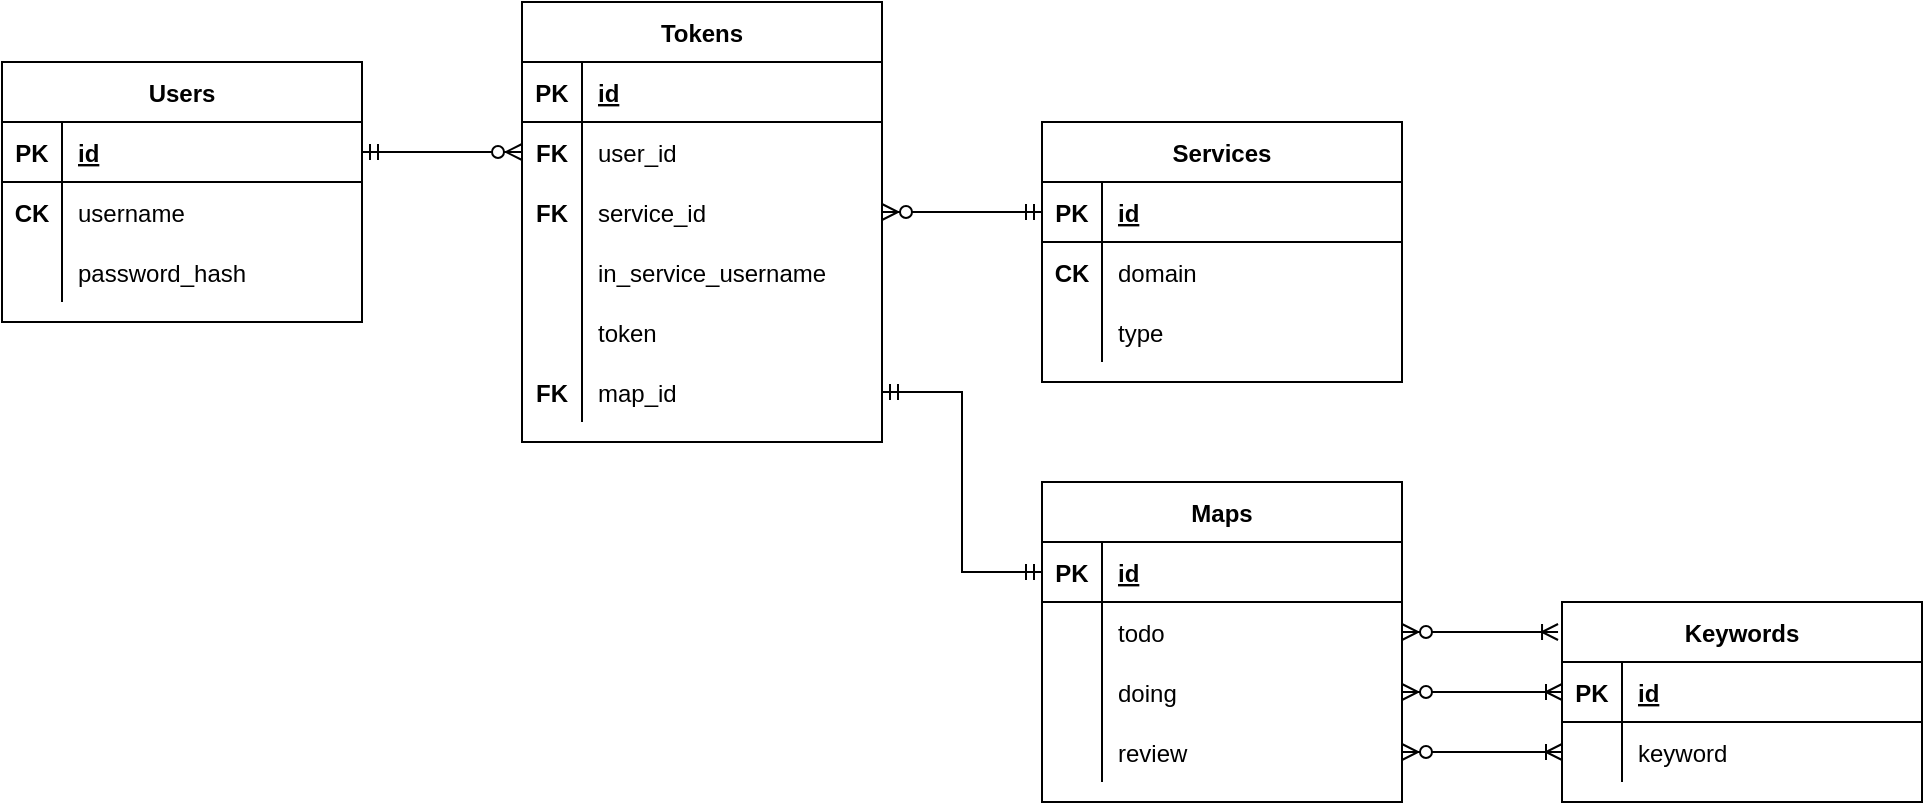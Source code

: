 <mxfile version="14.5.1" type="device"><diagram id="0ERaZ-jkl4cmjZWN52Xw" name="Page-1"><mxGraphModel dx="1422" dy="775" grid="1" gridSize="10" guides="1" tooltips="1" connect="1" arrows="1" fold="1" page="1" pageScale="1" pageWidth="1600" pageHeight="1200" math="0" shadow="0"><root><mxCell id="0"/><mxCell id="1" parent="0"/><mxCell id="nnvCUSOM5rrHZGNBOMZc-1" value="Users" style="shape=table;startSize=30;container=1;collapsible=1;childLayout=tableLayout;fixedRows=1;rowLines=0;fontStyle=1;align=center;resizeLast=1;" parent="1" vertex="1"><mxGeometry x="100" y="110" width="180" height="130" as="geometry"/></mxCell><mxCell id="nnvCUSOM5rrHZGNBOMZc-2" value="" style="shape=partialRectangle;collapsible=0;dropTarget=0;pointerEvents=0;fillColor=none;top=0;left=0;bottom=1;right=0;points=[[0,0.5],[1,0.5]];portConstraint=eastwest;" parent="nnvCUSOM5rrHZGNBOMZc-1" vertex="1"><mxGeometry y="30" width="180" height="30" as="geometry"/></mxCell><mxCell id="nnvCUSOM5rrHZGNBOMZc-3" value="PK" style="shape=partialRectangle;connectable=0;fillColor=none;top=0;left=0;bottom=0;right=0;fontStyle=1;overflow=hidden;" parent="nnvCUSOM5rrHZGNBOMZc-2" vertex="1"><mxGeometry width="30" height="30" as="geometry"/></mxCell><mxCell id="nnvCUSOM5rrHZGNBOMZc-4" value="id" style="shape=partialRectangle;connectable=0;fillColor=none;top=0;left=0;bottom=0;right=0;align=left;spacingLeft=6;fontStyle=5;overflow=hidden;" parent="nnvCUSOM5rrHZGNBOMZc-2" vertex="1"><mxGeometry x="30" width="150" height="30" as="geometry"/></mxCell><mxCell id="nnvCUSOM5rrHZGNBOMZc-5" value="" style="shape=partialRectangle;collapsible=0;dropTarget=0;pointerEvents=0;fillColor=none;top=0;left=0;bottom=0;right=0;points=[[0,0.5],[1,0.5]];portConstraint=eastwest;" parent="nnvCUSOM5rrHZGNBOMZc-1" vertex="1"><mxGeometry y="60" width="180" height="30" as="geometry"/></mxCell><mxCell id="nnvCUSOM5rrHZGNBOMZc-6" value="CK" style="shape=partialRectangle;connectable=0;fillColor=none;top=0;left=0;bottom=0;right=0;editable=1;overflow=hidden;fontStyle=1" parent="nnvCUSOM5rrHZGNBOMZc-5" vertex="1"><mxGeometry width="30" height="30" as="geometry"/></mxCell><mxCell id="nnvCUSOM5rrHZGNBOMZc-7" value="username" style="shape=partialRectangle;connectable=0;fillColor=none;top=0;left=0;bottom=0;right=0;align=left;spacingLeft=6;overflow=hidden;" parent="nnvCUSOM5rrHZGNBOMZc-5" vertex="1"><mxGeometry x="30" width="150" height="30" as="geometry"/></mxCell><mxCell id="nnvCUSOM5rrHZGNBOMZc-8" value="" style="shape=partialRectangle;collapsible=0;dropTarget=0;pointerEvents=0;fillColor=none;top=0;left=0;bottom=0;right=0;points=[[0,0.5],[1,0.5]];portConstraint=eastwest;" parent="nnvCUSOM5rrHZGNBOMZc-1" vertex="1"><mxGeometry y="90" width="180" height="30" as="geometry"/></mxCell><mxCell id="nnvCUSOM5rrHZGNBOMZc-9" value="" style="shape=partialRectangle;connectable=0;fillColor=none;top=0;left=0;bottom=0;right=0;editable=1;overflow=hidden;" parent="nnvCUSOM5rrHZGNBOMZc-8" vertex="1"><mxGeometry width="30" height="30" as="geometry"/></mxCell><mxCell id="nnvCUSOM5rrHZGNBOMZc-10" value="password_hash" style="shape=partialRectangle;connectable=0;fillColor=none;top=0;left=0;bottom=0;right=0;align=left;spacingLeft=6;overflow=hidden;" parent="nnvCUSOM5rrHZGNBOMZc-8" vertex="1"><mxGeometry x="30" width="150" height="30" as="geometry"/></mxCell><mxCell id="nnvCUSOM5rrHZGNBOMZc-14" value="Tokens" style="shape=table;startSize=30;container=1;collapsible=1;childLayout=tableLayout;fixedRows=1;rowLines=0;fontStyle=1;align=center;resizeLast=1;" parent="1" vertex="1"><mxGeometry x="360" y="80" width="180" height="220" as="geometry"/></mxCell><mxCell id="nnvCUSOM5rrHZGNBOMZc-15" value="" style="shape=partialRectangle;collapsible=0;dropTarget=0;pointerEvents=0;fillColor=none;top=0;left=0;bottom=1;right=0;points=[[0,0.5],[1,0.5]];portConstraint=eastwest;" parent="nnvCUSOM5rrHZGNBOMZc-14" vertex="1"><mxGeometry y="30" width="180" height="30" as="geometry"/></mxCell><mxCell id="nnvCUSOM5rrHZGNBOMZc-16" value="PK" style="shape=partialRectangle;connectable=0;fillColor=none;top=0;left=0;bottom=0;right=0;fontStyle=1;overflow=hidden;" parent="nnvCUSOM5rrHZGNBOMZc-15" vertex="1"><mxGeometry width="30" height="30" as="geometry"/></mxCell><mxCell id="nnvCUSOM5rrHZGNBOMZc-17" value="id" style="shape=partialRectangle;connectable=0;fillColor=none;top=0;left=0;bottom=0;right=0;align=left;spacingLeft=6;fontStyle=5;overflow=hidden;" parent="nnvCUSOM5rrHZGNBOMZc-15" vertex="1"><mxGeometry x="30" width="150" height="30" as="geometry"/></mxCell><mxCell id="nnvCUSOM5rrHZGNBOMZc-18" value="" style="shape=partialRectangle;collapsible=0;dropTarget=0;pointerEvents=0;fillColor=none;top=0;left=0;bottom=0;right=0;points=[[0,0.5],[1,0.5]];portConstraint=eastwest;" parent="nnvCUSOM5rrHZGNBOMZc-14" vertex="1"><mxGeometry y="60" width="180" height="30" as="geometry"/></mxCell><mxCell id="nnvCUSOM5rrHZGNBOMZc-19" value="FK" style="shape=partialRectangle;connectable=0;fillColor=none;top=0;left=0;bottom=0;right=0;editable=1;overflow=hidden;fontStyle=1" parent="nnvCUSOM5rrHZGNBOMZc-18" vertex="1"><mxGeometry width="30" height="30" as="geometry"/></mxCell><mxCell id="nnvCUSOM5rrHZGNBOMZc-20" value="user_id" style="shape=partialRectangle;connectable=0;fillColor=none;top=0;left=0;bottom=0;right=0;align=left;spacingLeft=6;overflow=hidden;" parent="nnvCUSOM5rrHZGNBOMZc-18" vertex="1"><mxGeometry x="30" width="150" height="30" as="geometry"/></mxCell><mxCell id="nnvCUSOM5rrHZGNBOMZc-21" value="" style="shape=partialRectangle;collapsible=0;dropTarget=0;pointerEvents=0;fillColor=none;top=0;left=0;bottom=0;right=0;points=[[0,0.5],[1,0.5]];portConstraint=eastwest;" parent="nnvCUSOM5rrHZGNBOMZc-14" vertex="1"><mxGeometry y="90" width="180" height="30" as="geometry"/></mxCell><mxCell id="nnvCUSOM5rrHZGNBOMZc-22" value="FK" style="shape=partialRectangle;connectable=0;fillColor=none;top=0;left=0;bottom=0;right=0;editable=1;overflow=hidden;fontStyle=1" parent="nnvCUSOM5rrHZGNBOMZc-21" vertex="1"><mxGeometry width="30" height="30" as="geometry"/></mxCell><mxCell id="nnvCUSOM5rrHZGNBOMZc-23" value="service_id" style="shape=partialRectangle;connectable=0;fillColor=none;top=0;left=0;bottom=0;right=0;align=left;spacingLeft=6;overflow=hidden;" parent="nnvCUSOM5rrHZGNBOMZc-21" vertex="1"><mxGeometry x="30" width="150" height="30" as="geometry"/></mxCell><mxCell id="nnvCUSOM5rrHZGNBOMZc-24" style="shape=partialRectangle;collapsible=0;dropTarget=0;pointerEvents=0;fillColor=none;top=0;left=0;bottom=0;right=0;points=[[0,0.5],[1,0.5]];portConstraint=eastwest;" parent="nnvCUSOM5rrHZGNBOMZc-14" vertex="1"><mxGeometry y="120" width="180" height="30" as="geometry"/></mxCell><mxCell id="nnvCUSOM5rrHZGNBOMZc-25" style="shape=partialRectangle;connectable=0;fillColor=none;top=0;left=0;bottom=0;right=0;editable=1;overflow=hidden;" parent="nnvCUSOM5rrHZGNBOMZc-24" vertex="1"><mxGeometry width="30" height="30" as="geometry"/></mxCell><mxCell id="nnvCUSOM5rrHZGNBOMZc-26" value="in_service_username" style="shape=partialRectangle;connectable=0;fillColor=none;top=0;left=0;bottom=0;right=0;align=left;spacingLeft=6;overflow=hidden;" parent="nnvCUSOM5rrHZGNBOMZc-24" vertex="1"><mxGeometry x="30" width="150" height="30" as="geometry"/></mxCell><mxCell id="nnvCUSOM5rrHZGNBOMZc-27" style="shape=partialRectangle;collapsible=0;dropTarget=0;pointerEvents=0;fillColor=none;top=0;left=0;bottom=0;right=0;points=[[0,0.5],[1,0.5]];portConstraint=eastwest;" parent="nnvCUSOM5rrHZGNBOMZc-14" vertex="1"><mxGeometry y="150" width="180" height="30" as="geometry"/></mxCell><mxCell id="nnvCUSOM5rrHZGNBOMZc-28" style="shape=partialRectangle;connectable=0;fillColor=none;top=0;left=0;bottom=0;right=0;editable=1;overflow=hidden;" parent="nnvCUSOM5rrHZGNBOMZc-27" vertex="1"><mxGeometry width="30" height="30" as="geometry"/></mxCell><mxCell id="nnvCUSOM5rrHZGNBOMZc-29" value="token" style="shape=partialRectangle;connectable=0;fillColor=none;top=0;left=0;bottom=0;right=0;align=left;spacingLeft=6;overflow=hidden;" parent="nnvCUSOM5rrHZGNBOMZc-27" vertex="1"><mxGeometry x="30" width="150" height="30" as="geometry"/></mxCell><mxCell id="nnvCUSOM5rrHZGNBOMZc-65" style="shape=partialRectangle;collapsible=0;dropTarget=0;pointerEvents=0;fillColor=none;top=0;left=0;bottom=0;right=0;points=[[0,0.5],[1,0.5]];portConstraint=eastwest;" parent="nnvCUSOM5rrHZGNBOMZc-14" vertex="1"><mxGeometry y="180" width="180" height="30" as="geometry"/></mxCell><mxCell id="nnvCUSOM5rrHZGNBOMZc-66" value="FK" style="shape=partialRectangle;connectable=0;fillColor=none;top=0;left=0;bottom=0;right=0;editable=1;overflow=hidden;fontStyle=1" parent="nnvCUSOM5rrHZGNBOMZc-65" vertex="1"><mxGeometry width="30" height="30" as="geometry"/></mxCell><mxCell id="nnvCUSOM5rrHZGNBOMZc-67" value="map_id" style="shape=partialRectangle;connectable=0;fillColor=none;top=0;left=0;bottom=0;right=0;align=left;spacingLeft=6;overflow=hidden;" parent="nnvCUSOM5rrHZGNBOMZc-65" vertex="1"><mxGeometry x="30" width="150" height="30" as="geometry"/></mxCell><mxCell id="nnvCUSOM5rrHZGNBOMZc-33" value="Services" style="shape=table;startSize=30;container=1;collapsible=1;childLayout=tableLayout;fixedRows=1;rowLines=0;fontStyle=1;align=center;resizeLast=1;" parent="1" vertex="1"><mxGeometry x="620" y="140" width="180" height="130" as="geometry"/></mxCell><mxCell id="nnvCUSOM5rrHZGNBOMZc-34" value="" style="shape=partialRectangle;collapsible=0;dropTarget=0;pointerEvents=0;fillColor=none;top=0;left=0;bottom=1;right=0;points=[[0,0.5],[1,0.5]];portConstraint=eastwest;" parent="nnvCUSOM5rrHZGNBOMZc-33" vertex="1"><mxGeometry y="30" width="180" height="30" as="geometry"/></mxCell><mxCell id="nnvCUSOM5rrHZGNBOMZc-35" value="PK" style="shape=partialRectangle;connectable=0;fillColor=none;top=0;left=0;bottom=0;right=0;fontStyle=1;overflow=hidden;" parent="nnvCUSOM5rrHZGNBOMZc-34" vertex="1"><mxGeometry width="30" height="30" as="geometry"/></mxCell><mxCell id="nnvCUSOM5rrHZGNBOMZc-36" value="id" style="shape=partialRectangle;connectable=0;fillColor=none;top=0;left=0;bottom=0;right=0;align=left;spacingLeft=6;fontStyle=5;overflow=hidden;" parent="nnvCUSOM5rrHZGNBOMZc-34" vertex="1"><mxGeometry x="30" width="150" height="30" as="geometry"/></mxCell><mxCell id="nnvCUSOM5rrHZGNBOMZc-37" value="" style="shape=partialRectangle;collapsible=0;dropTarget=0;pointerEvents=0;fillColor=none;top=0;left=0;bottom=0;right=0;points=[[0,0.5],[1,0.5]];portConstraint=eastwest;" parent="nnvCUSOM5rrHZGNBOMZc-33" vertex="1"><mxGeometry y="60" width="180" height="30" as="geometry"/></mxCell><mxCell id="nnvCUSOM5rrHZGNBOMZc-38" value="CK" style="shape=partialRectangle;connectable=0;fillColor=none;top=0;left=0;bottom=0;right=0;editable=1;overflow=hidden;fontStyle=1" parent="nnvCUSOM5rrHZGNBOMZc-37" vertex="1"><mxGeometry width="30" height="30" as="geometry"/></mxCell><mxCell id="nnvCUSOM5rrHZGNBOMZc-39" value="domain" style="shape=partialRectangle;connectable=0;fillColor=none;top=0;left=0;bottom=0;right=0;align=left;spacingLeft=6;overflow=hidden;" parent="nnvCUSOM5rrHZGNBOMZc-37" vertex="1"><mxGeometry x="30" width="150" height="30" as="geometry"/></mxCell><mxCell id="nnvCUSOM5rrHZGNBOMZc-40" value="" style="shape=partialRectangle;collapsible=0;dropTarget=0;pointerEvents=0;fillColor=none;top=0;left=0;bottom=0;right=0;points=[[0,0.5],[1,0.5]];portConstraint=eastwest;" parent="nnvCUSOM5rrHZGNBOMZc-33" vertex="1"><mxGeometry y="90" width="180" height="30" as="geometry"/></mxCell><mxCell id="nnvCUSOM5rrHZGNBOMZc-41" value="" style="shape=partialRectangle;connectable=0;fillColor=none;top=0;left=0;bottom=0;right=0;editable=1;overflow=hidden;" parent="nnvCUSOM5rrHZGNBOMZc-40" vertex="1"><mxGeometry width="30" height="30" as="geometry"/></mxCell><mxCell id="nnvCUSOM5rrHZGNBOMZc-42" value="type" style="shape=partialRectangle;connectable=0;fillColor=none;top=0;left=0;bottom=0;right=0;align=left;spacingLeft=6;overflow=hidden;" parent="nnvCUSOM5rrHZGNBOMZc-40" vertex="1"><mxGeometry x="30" width="150" height="30" as="geometry"/></mxCell><mxCell id="nnvCUSOM5rrHZGNBOMZc-71" value="Maps" style="shape=table;startSize=30;container=1;collapsible=1;childLayout=tableLayout;fixedRows=1;rowLines=0;fontStyle=1;align=center;resizeLast=1;" parent="1" vertex="1"><mxGeometry x="620" y="320" width="180" height="160" as="geometry"/></mxCell><mxCell id="nnvCUSOM5rrHZGNBOMZc-72" value="" style="shape=partialRectangle;collapsible=0;dropTarget=0;pointerEvents=0;fillColor=none;top=0;left=0;bottom=1;right=0;points=[[0,0.5],[1,0.5]];portConstraint=eastwest;" parent="nnvCUSOM5rrHZGNBOMZc-71" vertex="1"><mxGeometry y="30" width="180" height="30" as="geometry"/></mxCell><mxCell id="nnvCUSOM5rrHZGNBOMZc-73" value="PK" style="shape=partialRectangle;connectable=0;fillColor=none;top=0;left=0;bottom=0;right=0;fontStyle=1;overflow=hidden;" parent="nnvCUSOM5rrHZGNBOMZc-72" vertex="1"><mxGeometry width="30" height="30" as="geometry"/></mxCell><mxCell id="nnvCUSOM5rrHZGNBOMZc-74" value="id" style="shape=partialRectangle;connectable=0;fillColor=none;top=0;left=0;bottom=0;right=0;align=left;spacingLeft=6;fontStyle=5;overflow=hidden;" parent="nnvCUSOM5rrHZGNBOMZc-72" vertex="1"><mxGeometry x="30" width="150" height="30" as="geometry"/></mxCell><mxCell id="nnvCUSOM5rrHZGNBOMZc-75" value="" style="shape=partialRectangle;collapsible=0;dropTarget=0;pointerEvents=0;fillColor=none;top=0;left=0;bottom=0;right=0;points=[[0,0.5],[1,0.5]];portConstraint=eastwest;" parent="nnvCUSOM5rrHZGNBOMZc-71" vertex="1"><mxGeometry y="60" width="180" height="30" as="geometry"/></mxCell><mxCell id="nnvCUSOM5rrHZGNBOMZc-76" value="" style="shape=partialRectangle;connectable=0;fillColor=none;top=0;left=0;bottom=0;right=0;editable=1;overflow=hidden;fontStyle=1" parent="nnvCUSOM5rrHZGNBOMZc-75" vertex="1"><mxGeometry width="30" height="30" as="geometry"/></mxCell><mxCell id="nnvCUSOM5rrHZGNBOMZc-77" value="todo" style="shape=partialRectangle;connectable=0;fillColor=none;top=0;left=0;bottom=0;right=0;align=left;spacingLeft=6;overflow=hidden;" parent="nnvCUSOM5rrHZGNBOMZc-75" vertex="1"><mxGeometry x="30" width="150" height="30" as="geometry"/></mxCell><mxCell id="nnvCUSOM5rrHZGNBOMZc-78" value="" style="shape=partialRectangle;collapsible=0;dropTarget=0;pointerEvents=0;fillColor=none;top=0;left=0;bottom=0;right=0;points=[[0,0.5],[1,0.5]];portConstraint=eastwest;" parent="nnvCUSOM5rrHZGNBOMZc-71" vertex="1"><mxGeometry y="90" width="180" height="30" as="geometry"/></mxCell><mxCell id="nnvCUSOM5rrHZGNBOMZc-79" value="" style="shape=partialRectangle;connectable=0;fillColor=none;top=0;left=0;bottom=0;right=0;editable=1;overflow=hidden;" parent="nnvCUSOM5rrHZGNBOMZc-78" vertex="1"><mxGeometry width="30" height="30" as="geometry"/></mxCell><mxCell id="nnvCUSOM5rrHZGNBOMZc-80" value="doing" style="shape=partialRectangle;connectable=0;fillColor=none;top=0;left=0;bottom=0;right=0;align=left;spacingLeft=6;overflow=hidden;" parent="nnvCUSOM5rrHZGNBOMZc-78" vertex="1"><mxGeometry x="30" width="150" height="30" as="geometry"/></mxCell><mxCell id="nnvCUSOM5rrHZGNBOMZc-81" style="shape=partialRectangle;collapsible=0;dropTarget=0;pointerEvents=0;fillColor=none;top=0;left=0;bottom=0;right=0;points=[[0,0.5],[1,0.5]];portConstraint=eastwest;" parent="nnvCUSOM5rrHZGNBOMZc-71" vertex="1"><mxGeometry y="120" width="180" height="30" as="geometry"/></mxCell><mxCell id="nnvCUSOM5rrHZGNBOMZc-82" style="shape=partialRectangle;connectable=0;fillColor=none;top=0;left=0;bottom=0;right=0;editable=1;overflow=hidden;" parent="nnvCUSOM5rrHZGNBOMZc-81" vertex="1"><mxGeometry width="30" height="30" as="geometry"/></mxCell><mxCell id="nnvCUSOM5rrHZGNBOMZc-83" value="review" style="shape=partialRectangle;connectable=0;fillColor=none;top=0;left=0;bottom=0;right=0;align=left;spacingLeft=6;overflow=hidden;" parent="nnvCUSOM5rrHZGNBOMZc-81" vertex="1"><mxGeometry x="30" width="150" height="30" as="geometry"/></mxCell><mxCell id="nnvCUSOM5rrHZGNBOMZc-84" value="Keywords" style="shape=table;startSize=30;container=1;collapsible=1;childLayout=tableLayout;fixedRows=1;rowLines=0;fontStyle=1;align=center;resizeLast=1;" parent="1" vertex="1"><mxGeometry x="880" y="380" width="180" height="100" as="geometry"/></mxCell><mxCell id="nnvCUSOM5rrHZGNBOMZc-85" value="" style="shape=partialRectangle;collapsible=0;dropTarget=0;pointerEvents=0;fillColor=none;top=0;left=0;bottom=1;right=0;points=[[0,0.5],[1,0.5]];portConstraint=eastwest;" parent="nnvCUSOM5rrHZGNBOMZc-84" vertex="1"><mxGeometry y="30" width="180" height="30" as="geometry"/></mxCell><mxCell id="nnvCUSOM5rrHZGNBOMZc-86" value="PK" style="shape=partialRectangle;connectable=0;fillColor=none;top=0;left=0;bottom=0;right=0;fontStyle=1;overflow=hidden;" parent="nnvCUSOM5rrHZGNBOMZc-85" vertex="1"><mxGeometry width="30" height="30" as="geometry"/></mxCell><mxCell id="nnvCUSOM5rrHZGNBOMZc-87" value="id" style="shape=partialRectangle;connectable=0;fillColor=none;top=0;left=0;bottom=0;right=0;align=left;spacingLeft=6;fontStyle=5;overflow=hidden;" parent="nnvCUSOM5rrHZGNBOMZc-85" vertex="1"><mxGeometry x="30" width="150" height="30" as="geometry"/></mxCell><mxCell id="nnvCUSOM5rrHZGNBOMZc-88" value="" style="shape=partialRectangle;collapsible=0;dropTarget=0;pointerEvents=0;fillColor=none;top=0;left=0;bottom=0;right=0;points=[[0,0.5],[1,0.5]];portConstraint=eastwest;" parent="nnvCUSOM5rrHZGNBOMZc-84" vertex="1"><mxGeometry y="60" width="180" height="30" as="geometry"/></mxCell><mxCell id="nnvCUSOM5rrHZGNBOMZc-89" value="" style="shape=partialRectangle;connectable=0;fillColor=none;top=0;left=0;bottom=0;right=0;editable=1;overflow=hidden;fontStyle=1" parent="nnvCUSOM5rrHZGNBOMZc-88" vertex="1"><mxGeometry width="30" height="30" as="geometry"/></mxCell><mxCell id="nnvCUSOM5rrHZGNBOMZc-90" value="keyword" style="shape=partialRectangle;connectable=0;fillColor=none;top=0;left=0;bottom=0;right=0;align=left;spacingLeft=6;overflow=hidden;" parent="nnvCUSOM5rrHZGNBOMZc-88" vertex="1"><mxGeometry x="30" width="150" height="30" as="geometry"/></mxCell><mxCell id="nnvCUSOM5rrHZGNBOMZc-98" style="edgeStyle=orthogonalEdgeStyle;rounded=0;orthogonalLoop=1;jettySize=auto;html=1;exitX=0;exitY=0.5;exitDx=0;exitDy=0;entryX=1;entryY=0.5;entryDx=0;entryDy=0;endArrow=ERmandOne;endFill=0;startArrow=ERzeroToMany;startFill=1;" parent="1" source="nnvCUSOM5rrHZGNBOMZc-18" target="nnvCUSOM5rrHZGNBOMZc-2" edge="1"><mxGeometry relative="1" as="geometry"/></mxCell><mxCell id="nnvCUSOM5rrHZGNBOMZc-99" style="edgeStyle=orthogonalEdgeStyle;rounded=0;orthogonalLoop=1;jettySize=auto;html=1;exitX=1;exitY=0.5;exitDx=0;exitDy=0;entryX=0;entryY=0.5;entryDx=0;entryDy=0;startArrow=ERzeroToMany;startFill=1;endArrow=ERmandOne;endFill=0;" parent="1" source="nnvCUSOM5rrHZGNBOMZc-21" target="nnvCUSOM5rrHZGNBOMZc-34" edge="1"><mxGeometry relative="1" as="geometry"/></mxCell><mxCell id="nnvCUSOM5rrHZGNBOMZc-102" style="edgeStyle=orthogonalEdgeStyle;rounded=0;orthogonalLoop=1;jettySize=auto;html=1;exitX=1;exitY=0.5;exitDx=0;exitDy=0;entryX=0;entryY=0.5;entryDx=0;entryDy=0;startArrow=ERmandOne;startFill=0;endArrow=ERmandOne;endFill=0;" parent="1" source="nnvCUSOM5rrHZGNBOMZc-65" target="nnvCUSOM5rrHZGNBOMZc-72" edge="1"><mxGeometry relative="1" as="geometry"/></mxCell><mxCell id="nnvCUSOM5rrHZGNBOMZc-103" style="edgeStyle=orthogonalEdgeStyle;rounded=0;orthogonalLoop=1;jettySize=auto;html=1;exitX=1;exitY=0.5;exitDx=0;exitDy=0;entryX=-0.011;entryY=0.15;entryDx=0;entryDy=0;entryPerimeter=0;startArrow=ERzeroToMany;startFill=1;endArrow=ERoneToMany;endFill=0;" parent="1" source="nnvCUSOM5rrHZGNBOMZc-75" target="nnvCUSOM5rrHZGNBOMZc-84" edge="1"><mxGeometry relative="1" as="geometry"/></mxCell><mxCell id="nnvCUSOM5rrHZGNBOMZc-104" style="edgeStyle=orthogonalEdgeStyle;rounded=0;orthogonalLoop=1;jettySize=auto;html=1;exitX=1;exitY=0.5;exitDx=0;exitDy=0;entryX=0;entryY=0.5;entryDx=0;entryDy=0;startArrow=ERzeroToMany;startFill=1;endArrow=ERoneToMany;endFill=0;" parent="1" source="nnvCUSOM5rrHZGNBOMZc-78" target="nnvCUSOM5rrHZGNBOMZc-85" edge="1"><mxGeometry relative="1" as="geometry"/></mxCell><mxCell id="nnvCUSOM5rrHZGNBOMZc-106" style="edgeStyle=orthogonalEdgeStyle;rounded=0;orthogonalLoop=1;jettySize=auto;html=1;exitX=1;exitY=0.5;exitDx=0;exitDy=0;entryX=0;entryY=0.5;entryDx=0;entryDy=0;startArrow=ERzeroToMany;startFill=1;endArrow=ERoneToMany;endFill=0;" parent="1" source="nnvCUSOM5rrHZGNBOMZc-81" target="nnvCUSOM5rrHZGNBOMZc-88" edge="1"><mxGeometry relative="1" as="geometry"/></mxCell></root></mxGraphModel></diagram></mxfile>
